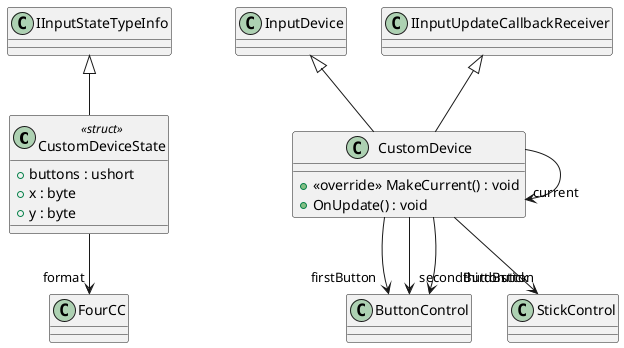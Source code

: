 @startuml
class CustomDeviceState <<struct>> {
    + buttons : ushort
    + x : byte
    + y : byte
}
class CustomDevice {
    + <<override>> MakeCurrent() : void
    + OnUpdate() : void
}
IInputStateTypeInfo <|-- CustomDeviceState
CustomDeviceState --> "format" FourCC
InputDevice <|-- CustomDevice
IInputUpdateCallbackReceiver <|-- CustomDevice
CustomDevice --> "firstButton" ButtonControl
CustomDevice --> "secondButton" ButtonControl
CustomDevice --> "thirdButton" ButtonControl
CustomDevice --> "stick" StickControl
CustomDevice --> "current" CustomDevice
@enduml
